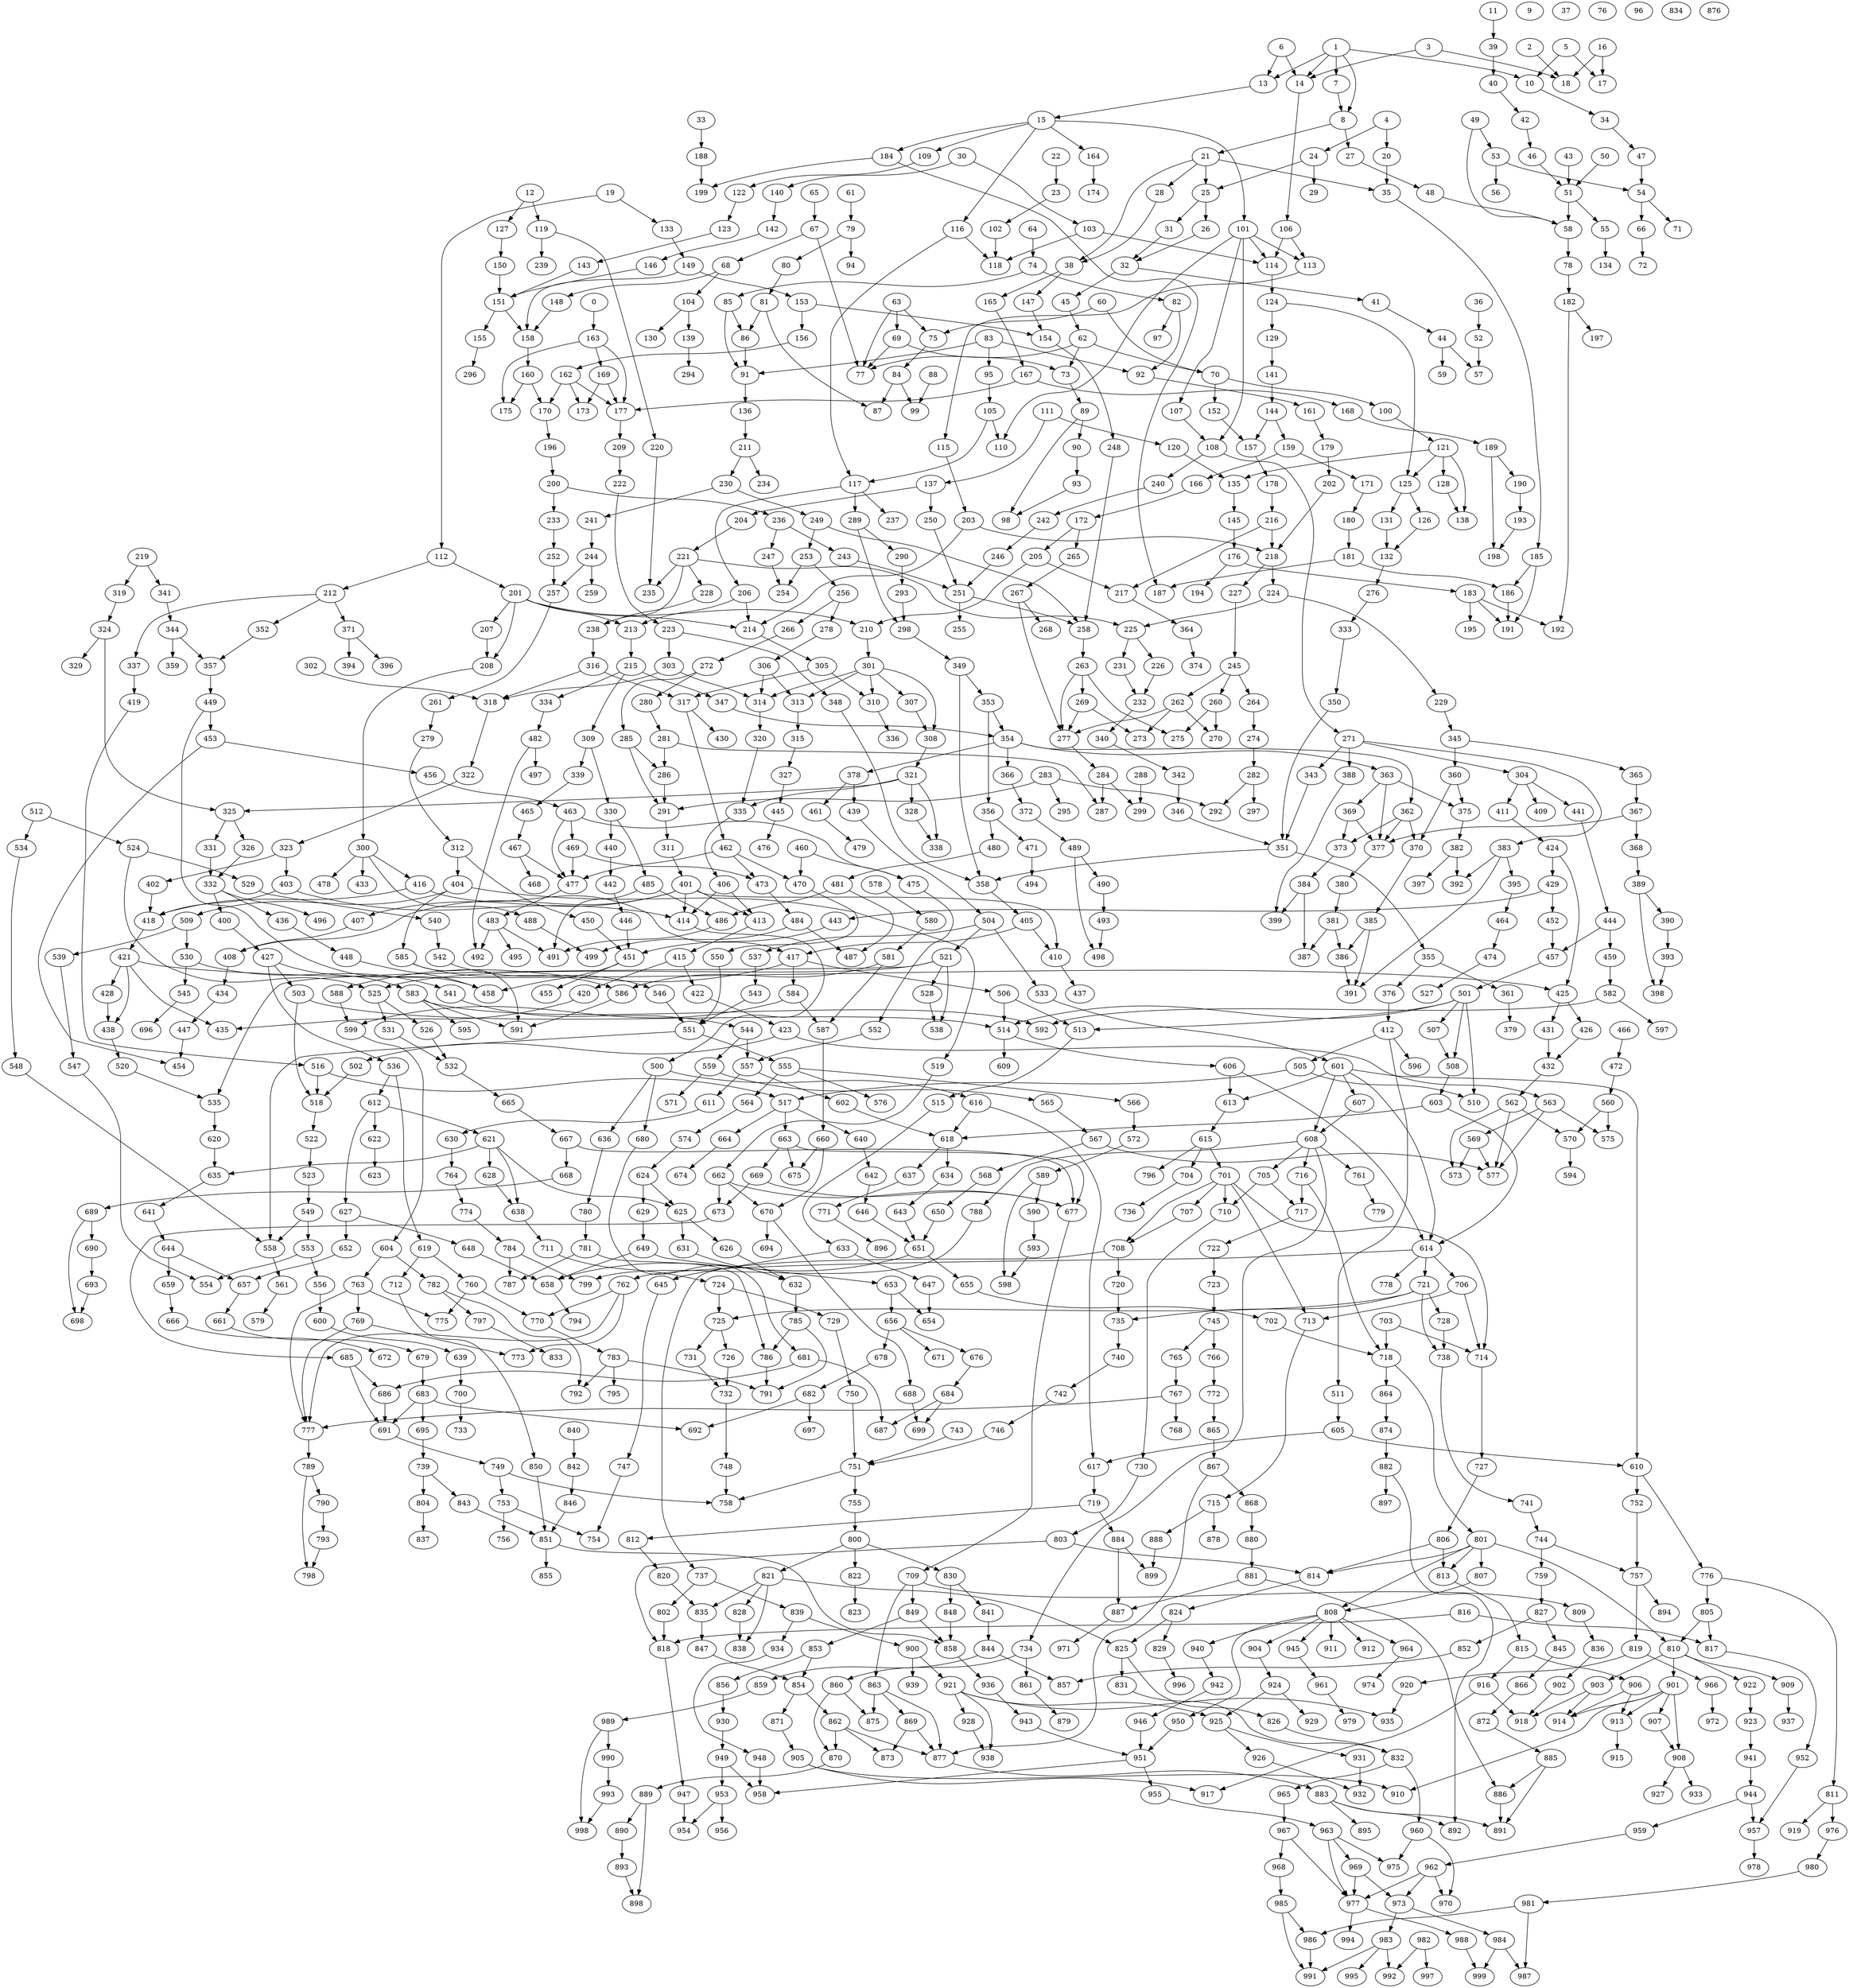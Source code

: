 digraph G {
	0;
	0 -> 163;
	1;
	1 -> 7;
	1 -> 8;
	1 -> 10;
	1 -> 13;
	1 -> 14;
	2;
	2 -> 18;
	3;
	3 -> 14;
	3 -> 18;
	4;
	4 -> 20;
	4 -> 24;
	5;
	5 -> 10;
	5 -> 17;
	6;
	6 -> 14;
	6 -> 13;
	7;
	7 -> 8;
	8;
	8 -> 21;
	8 -> 27;
	9;
	10;
	10 -> 34;
	11;
	11 -> 39;
	12;
	12 -> 119;
	12 -> 127;
	13;
	13 -> 15;
	14;
	14 -> 106;
	15;
	15 -> 101;
	15 -> 109;
	15 -> 116;
	15 -> 164;
	15 -> 184;
	16;
	16 -> 18;
	16 -> 17;
	17;
	18;
	19;
	19 -> 112;
	19 -> 133;
	20;
	20 -> 35;
	21;
	21 -> 35;
	21 -> 25;
	21 -> 28;
	21 -> 38;
	22;
	22 -> 23;
	23;
	23 -> 102;
	24;
	24 -> 25;
	24 -> 29;
	25;
	25 -> 31;
	25 -> 26;
	26;
	26 -> 32;
	27;
	27 -> 48;
	28;
	28 -> 38;
	29;
	30;
	30 -> 103;
	30 -> 140;
	31;
	31 -> 32;
	32;
	32 -> 41;
	32 -> 45;
	33;
	33 -> 188;
	34;
	34 -> 47;
	35;
	35 -> 185;
	36;
	36 -> 52;
	37;
	38;
	38 -> 147;
	38 -> 165;
	39;
	39 -> 40;
	40;
	40 -> 42;
	41;
	41 -> 44;
	42;
	42 -> 46;
	43;
	43 -> 51;
	44;
	44 -> 57;
	44 -> 59;
	45;
	45 -> 62;
	46;
	46 -> 51;
	47;
	47 -> 54;
	48;
	48 -> 58;
	49;
	49 -> 53;
	49 -> 58;
	50;
	50 -> 51;
	51;
	51 -> 55;
	51 -> 58;
	52;
	52 -> 57;
	53;
	53 -> 56;
	53 -> 54;
	54;
	54 -> 66;
	54 -> 71;
	55;
	55 -> 134;
	56;
	57;
	58;
	58 -> 78;
	59;
	60;
	60 -> 70;
	60 -> 75;
	61;
	61 -> 79;
	62;
	62 -> 70;
	62 -> 77;
	62 -> 73;
	63;
	63 -> 75;
	63 -> 69;
	63 -> 77;
	64;
	64 -> 74;
	65;
	65 -> 67;
	66;
	66 -> 72;
	67;
	67 -> 68;
	67 -> 77;
	68;
	68 -> 104;
	68 -> 148;
	69;
	69 -> 77;
	69 -> 73;
	70;
	70 -> 100;
	70 -> 152;
	71;
	72;
	73;
	73 -> 89;
	74;
	74 -> 82;
	74 -> 85;
	75;
	75 -> 84;
	76;
	77;
	78;
	78 -> 182;
	79;
	79 -> 80;
	79 -> 94;
	80;
	80 -> 81;
	81;
	81 -> 86;
	81 -> 87;
	82;
	82 -> 92;
	82 -> 97;
	83;
	83 -> 91;
	83 -> 92;
	83 -> 95;
	84;
	84 -> 99;
	84 -> 87;
	85;
	85 -> 86;
	85 -> 91;
	86;
	86 -> 91;
	87;
	88;
	88 -> 99;
	89;
	89 -> 90;
	89 -> 98;
	90;
	90 -> 93;
	91;
	91 -> 136;
	92;
	92 -> 161;
	93;
	93 -> 98;
	94;
	95;
	95 -> 105;
	96;
	97;
	98;
	99;
	100;
	100 -> 121;
	101;
	101 -> 107;
	101 -> 108;
	101 -> 110;
	101 -> 113;
	101 -> 114;
	102;
	102 -> 118;
	103;
	103 -> 114;
	103 -> 118;
	104;
	104 -> 130;
	104 -> 139;
	105;
	105 -> 110;
	105 -> 117;
	106;
	106 -> 114;
	106 -> 113;
	107;
	107 -> 108;
	108;
	108 -> 240;
	108 -> 271;
	109;
	109 -> 122;
	110;
	111;
	111 -> 120;
	111 -> 137;
	112;
	112 -> 201;
	112 -> 212;
	113;
	113 -> 115;
	114;
	114 -> 124;
	115;
	115 -> 203;
	116;
	116 -> 118;
	116 -> 117;
	117;
	117 -> 206;
	117 -> 237;
	117 -> 289;
	118;
	119;
	119 -> 220;
	119 -> 239;
	120;
	120 -> 135;
	121;
	121 -> 135;
	121 -> 125;
	121 -> 128;
	121 -> 138;
	122;
	122 -> 123;
	123;
	123 -> 143;
	124;
	124 -> 125;
	124 -> 129;
	125;
	125 -> 131;
	125 -> 126;
	126;
	126 -> 132;
	127;
	127 -> 150;
	128;
	128 -> 138;
	129;
	129 -> 141;
	130;
	131;
	131 -> 132;
	132;
	132 -> 276;
	133;
	133 -> 149;
	134;
	135;
	135 -> 145;
	136;
	136 -> 211;
	137;
	137 -> 204;
	137 -> 250;
	138;
	139;
	139 -> 294;
	140;
	140 -> 142;
	141;
	141 -> 144;
	142;
	142 -> 146;
	143;
	143 -> 151;
	144;
	144 -> 157;
	144 -> 159;
	145;
	145 -> 176;
	146;
	146 -> 151;
	147;
	147 -> 154;
	148;
	148 -> 158;
	149;
	149 -> 153;
	149 -> 158;
	150;
	150 -> 151;
	151;
	151 -> 155;
	151 -> 158;
	152;
	152 -> 157;
	153;
	153 -> 156;
	153 -> 154;
	154;
	154 -> 248;
	155;
	155 -> 296;
	156;
	156 -> 162;
	157;
	157 -> 178;
	158;
	158 -> 160;
	159;
	159 -> 166;
	159 -> 171;
	160;
	160 -> 170;
	160 -> 175;
	161;
	161 -> 179;
	162;
	162 -> 170;
	162 -> 177;
	162 -> 173;
	163;
	163 -> 175;
	163 -> 169;
	163 -> 177;
	164;
	164 -> 174;
	165;
	165 -> 167;
	166;
	166 -> 172;
	167;
	167 -> 168;
	167 -> 177;
	168;
	168 -> 189;
	169;
	169 -> 177;
	169 -> 173;
	170;
	170 -> 196;
	171;
	171 -> 180;
	172;
	172 -> 205;
	172 -> 265;
	173;
	174;
	175;
	176;
	176 -> 183;
	176 -> 194;
	177;
	177 -> 209;
	178;
	178 -> 216;
	179;
	179 -> 202;
	180;
	180 -> 181;
	181;
	181 -> 186;
	181 -> 187;
	182;
	182 -> 192;
	182 -> 197;
	183;
	183 -> 191;
	183 -> 192;
	183 -> 195;
	184;
	184 -> 199;
	184 -> 187;
	185;
	185 -> 186;
	185 -> 191;
	186;
	186 -> 191;
	187;
	188;
	188 -> 199;
	189;
	189 -> 190;
	189 -> 198;
	190;
	190 -> 193;
	191;
	192;
	193;
	193 -> 198;
	194;
	195;
	196;
	196 -> 200;
	197;
	198;
	199;
	200;
	200 -> 233;
	200 -> 236;
	201;
	201 -> 207;
	201 -> 208;
	201 -> 210;
	201 -> 213;
	201 -> 214;
	202;
	202 -> 218;
	203;
	203 -> 214;
	203 -> 218;
	204;
	204 -> 221;
	205;
	205 -> 210;
	205 -> 217;
	206;
	206 -> 214;
	206 -> 213;
	207;
	207 -> 208;
	208;
	208 -> 300;
	209;
	209 -> 222;
	210;
	210 -> 301;
	211;
	211 -> 230;
	211 -> 234;
	212;
	212 -> 337;
	212 -> 352;
	212 -> 371;
	213;
	213 -> 215;
	214;
	214 -> 305;
	215;
	215 -> 309;
	215 -> 334;
	215 -> 347;
	216;
	216 -> 218;
	216 -> 217;
	217;
	217 -> 364;
	218;
	218 -> 224;
	218 -> 227;
	219;
	219 -> 319;
	219 -> 341;
	220;
	220 -> 235;
	221;
	221 -> 235;
	221 -> 225;
	221 -> 228;
	221 -> 238;
	222;
	222 -> 223;
	223;
	223 -> 303;
	223 -> 348;
	224;
	224 -> 225;
	224 -> 229;
	225;
	225 -> 231;
	225 -> 226;
	226;
	226 -> 232;
	227;
	227 -> 245;
	228;
	228 -> 238;
	229;
	229 -> 345;
	230;
	230 -> 241;
	230 -> 249;
	231;
	231 -> 232;
	232;
	232 -> 340;
	233;
	233 -> 252;
	234;
	235;
	236;
	236 -> 243;
	236 -> 247;
	237;
	238;
	238 -> 316;
	239;
	240;
	240 -> 242;
	241;
	241 -> 244;
	242;
	242 -> 246;
	243;
	243 -> 251;
	244;
	244 -> 257;
	244 -> 259;
	245;
	245 -> 260;
	245 -> 262;
	245 -> 264;
	246;
	246 -> 251;
	247;
	247 -> 254;
	248;
	248 -> 258;
	249;
	249 -> 253;
	249 -> 258;
	250;
	250 -> 251;
	251;
	251 -> 255;
	251 -> 258;
	252;
	252 -> 257;
	253;
	253 -> 256;
	253 -> 254;
	254;
	255;
	256;
	256 -> 266;
	256 -> 278;
	257;
	257 -> 261;
	258;
	258 -> 263;
	259;
	260;
	260 -> 270;
	260 -> 275;
	261;
	261 -> 279;
	262;
	262 -> 270;
	262 -> 277;
	262 -> 273;
	263;
	263 -> 275;
	263 -> 269;
	263 -> 277;
	264;
	264 -> 274;
	265;
	265 -> 267;
	266;
	266 -> 272;
	267;
	267 -> 268;
	267 -> 277;
	268;
	269;
	269 -> 277;
	269 -> 273;
	270;
	271;
	271 -> 304;
	271 -> 343;
	271 -> 383;
	271 -> 388;
	272;
	272 -> 280;
	272 -> 285;
	273;
	274;
	274 -> 282;
	275;
	276;
	276 -> 333;
	277;
	277 -> 284;
	278;
	278 -> 306;
	279;
	279 -> 312;
	280;
	280 -> 281;
	281;
	281 -> 286;
	281 -> 287;
	282;
	282 -> 292;
	282 -> 297;
	283;
	283 -> 291;
	283 -> 292;
	283 -> 295;
	284;
	284 -> 299;
	284 -> 287;
	285;
	285 -> 286;
	285 -> 291;
	286;
	286 -> 291;
	287;
	288;
	288 -> 299;
	289;
	289 -> 290;
	289 -> 298;
	290;
	290 -> 293;
	291;
	291 -> 311;
	292;
	293;
	293 -> 298;
	294;
	295;
	296;
	297;
	298;
	298 -> 349;
	299;
	300;
	300 -> 416;
	300 -> 433;
	300 -> 478;
	300 -> 488;
	301;
	301 -> 307;
	301 -> 308;
	301 -> 310;
	301 -> 313;
	301 -> 314;
	302;
	302 -> 318;
	303;
	303 -> 314;
	303 -> 318;
	304;
	304 -> 409;
	304 -> 411;
	304 -> 441;
	305;
	305 -> 310;
	305 -> 317;
	306;
	306 -> 314;
	306 -> 313;
	307;
	307 -> 308;
	308;
	308 -> 321;
	309;
	309 -> 330;
	309 -> 339;
	310;
	310 -> 336;
	311;
	311 -> 401;
	312;
	312 -> 404;
	312 -> 450;
	313;
	313 -> 315;
	314;
	314 -> 320;
	315;
	315 -> 327;
	316;
	316 -> 318;
	316 -> 317;
	317;
	317 -> 430;
	317 -> 462;
	318;
	318 -> 322;
	319;
	319 -> 324;
	320;
	320 -> 335;
	321;
	321 -> 335;
	321 -> 325;
	321 -> 328;
	321 -> 338;
	322;
	322 -> 323;
	323;
	323 -> 402;
	323 -> 403;
	324;
	324 -> 325;
	324 -> 329;
	325;
	325 -> 331;
	325 -> 326;
	326;
	326 -> 332;
	327;
	327 -> 445;
	328;
	328 -> 338;
	329;
	330;
	330 -> 440;
	330 -> 485;
	331;
	331 -> 332;
	332;
	332 -> 400;
	332 -> 436;
	332 -> 496;
	333;
	333 -> 350;
	334;
	334 -> 482;
	335;
	335 -> 406;
	336;
	337;
	337 -> 419;
	338;
	339;
	339 -> 465;
	340;
	340 -> 342;
	341;
	341 -> 344;
	342;
	342 -> 346;
	343;
	343 -> 351;
	344;
	344 -> 357;
	344 -> 359;
	345;
	345 -> 360;
	345 -> 365;
	346;
	346 -> 351;
	347;
	347 -> 354;
	348;
	348 -> 358;
	349;
	349 -> 353;
	349 -> 358;
	350;
	350 -> 351;
	351;
	351 -> 355;
	351 -> 358;
	352;
	352 -> 357;
	353;
	353 -> 356;
	353 -> 354;
	354;
	354 -> 362;
	354 -> 363;
	354 -> 366;
	354 -> 378;
	355;
	355 -> 361;
	355 -> 376;
	356;
	356 -> 471;
	356 -> 480;
	357;
	357 -> 449;
	358;
	358 -> 405;
	359;
	360;
	360 -> 370;
	360 -> 375;
	361;
	361 -> 379;
	362;
	362 -> 370;
	362 -> 377;
	362 -> 373;
	363;
	363 -> 375;
	363 -> 369;
	363 -> 377;
	364;
	364 -> 374;
	365;
	365 -> 367;
	366;
	366 -> 372;
	367;
	367 -> 368;
	367 -> 377;
	368;
	368 -> 389;
	369;
	369 -> 377;
	369 -> 373;
	370;
	370 -> 385;
	371;
	371 -> 394;
	371 -> 396;
	372;
	372 -> 489;
	373;
	373 -> 384;
	374;
	375;
	375 -> 382;
	376;
	376 -> 412;
	377;
	377 -> 380;
	378;
	378 -> 439;
	378 -> 461;
	379;
	380;
	380 -> 381;
	381;
	381 -> 386;
	381 -> 387;
	382;
	382 -> 392;
	382 -> 397;
	383;
	383 -> 391;
	383 -> 392;
	383 -> 395;
	384;
	384 -> 399;
	384 -> 387;
	385;
	385 -> 386;
	385 -> 391;
	386;
	386 -> 391;
	387;
	388;
	388 -> 399;
	389;
	389 -> 390;
	389 -> 398;
	390;
	390 -> 393;
	391;
	392;
	393;
	393 -> 398;
	394;
	395;
	395 -> 464;
	396;
	397;
	398;
	399;
	400;
	400 -> 427;
	401;
	401 -> 407;
	401 -> 408;
	401 -> 410;
	401 -> 413;
	401 -> 414;
	402;
	402 -> 418;
	403;
	403 -> 414;
	403 -> 418;
	404;
	404 -> 509;
	404 -> 519;
	404 -> 585;
	405;
	405 -> 410;
	405 -> 417;
	406;
	406 -> 414;
	406 -> 413;
	407;
	407 -> 408;
	408;
	408 -> 434;
	409;
	410;
	410 -> 437;
	411;
	411 -> 424;
	412;
	412 -> 505;
	412 -> 511;
	412 -> 596;
	413;
	413 -> 415;
	414;
	414 -> 500;
	415;
	415 -> 420;
	415 -> 422;
	416;
	416 -> 418;
	416 -> 417;
	417;
	417 -> 506;
	417 -> 584;
	417 -> 588;
	418;
	418 -> 421;
	419;
	419 -> 516;
	420;
	420 -> 435;
	421;
	421 -> 435;
	421 -> 425;
	421 -> 428;
	421 -> 438;
	422;
	422 -> 423;
	423;
	423 -> 502;
	423 -> 563;
	424;
	424 -> 425;
	424 -> 429;
	425;
	425 -> 431;
	425 -> 426;
	426;
	426 -> 432;
	427;
	427 -> 503;
	427 -> 536;
	427 -> 583;
	428;
	428 -> 438;
	429;
	429 -> 443;
	429 -> 452;
	430;
	431;
	431 -> 432;
	432;
	432 -> 562;
	433;
	434;
	434 -> 447;
	435;
	436;
	436 -> 448;
	437;
	438;
	438 -> 520;
	439;
	439 -> 504;
	440;
	440 -> 442;
	441;
	441 -> 444;
	442;
	442 -> 446;
	443;
	443 -> 451;
	444;
	444 -> 457;
	444 -> 459;
	445;
	445 -> 476;
	446;
	446 -> 451;
	447;
	447 -> 454;
	448;
	448 -> 458;
	449;
	449 -> 453;
	449 -> 458;
	450;
	450 -> 451;
	451;
	451 -> 455;
	451 -> 458;
	452;
	452 -> 457;
	453;
	453 -> 456;
	453 -> 454;
	454;
	455;
	456;
	456 -> 463;
	457;
	457 -> 501;
	458;
	459;
	459 -> 582;
	460;
	460 -> 470;
	460 -> 475;
	461;
	461 -> 479;
	462;
	462 -> 470;
	462 -> 477;
	462 -> 473;
	463;
	463 -> 475;
	463 -> 469;
	463 -> 477;
	464;
	464 -> 474;
	465;
	465 -> 467;
	466;
	466 -> 472;
	467;
	467 -> 468;
	467 -> 477;
	468;
	469;
	469 -> 477;
	469 -> 473;
	470;
	470 -> 550;
	471;
	471 -> 494;
	472;
	472 -> 560;
	473;
	473 -> 484;
	474;
	474 -> 527;
	475;
	475 -> 552;
	476;
	477;
	477 -> 483;
	478;
	479;
	480;
	480 -> 481;
	481;
	481 -> 486;
	481 -> 487;
	482;
	482 -> 492;
	482 -> 497;
	483;
	483 -> 491;
	483 -> 492;
	483 -> 495;
	484;
	484 -> 499;
	484 -> 487;
	485;
	485 -> 486;
	485 -> 491;
	486;
	486 -> 491;
	487;
	488;
	488 -> 499;
	489;
	489 -> 490;
	489 -> 498;
	490;
	490 -> 493;
	491;
	492;
	493;
	493 -> 498;
	494;
	495;
	496;
	497;
	498;
	499;
	500;
	500 -> 616;
	500 -> 636;
	500 -> 680;
	501;
	501 -> 507;
	501 -> 508;
	501 -> 510;
	501 -> 513;
	501 -> 514;
	502;
	502 -> 518;
	503;
	503 -> 514;
	503 -> 518;
	504;
	504 -> 521;
	504 -> 533;
	504 -> 537;
	505;
	505 -> 510;
	505 -> 517;
	506;
	506 -> 514;
	506 -> 513;
	507;
	507 -> 508;
	508;
	508 -> 603;
	509;
	509 -> 530;
	509 -> 539;
	510;
	511;
	511 -> 605;
	512;
	512 -> 524;
	512 -> 534;
	513;
	513 -> 515;
	514;
	514 -> 606;
	514 -> 609;
	515;
	515 -> 633;
	516;
	516 -> 518;
	516 -> 517;
	517;
	517 -> 640;
	517 -> 663;
	517 -> 664;
	518;
	518 -> 522;
	519;
	519 -> 662;
	520;
	520 -> 535;
	521;
	521 -> 535;
	521 -> 525;
	521 -> 528;
	521 -> 538;
	522;
	522 -> 523;
	523;
	523 -> 549;
	524;
	524 -> 525;
	524 -> 529;
	525;
	525 -> 531;
	525 -> 526;
	526;
	526 -> 532;
	527;
	528;
	528 -> 538;
	529;
	529 -> 540;
	530;
	530 -> 541;
	530 -> 545;
	531;
	531 -> 532;
	532;
	532 -> 665;
	533;
	533 -> 601;
	534;
	534 -> 548;
	535;
	535 -> 620;
	536;
	536 -> 612;
	536 -> 619;
	537;
	537 -> 543;
	538;
	539;
	539 -> 547;
	540;
	540 -> 542;
	541;
	541 -> 544;
	542;
	542 -> 546;
	543;
	543 -> 551;
	544;
	544 -> 557;
	544 -> 559;
	545;
	545 -> 696;
	546;
	546 -> 551;
	547;
	547 -> 554;
	548;
	548 -> 558;
	549;
	549 -> 553;
	549 -> 558;
	550;
	550 -> 551;
	551;
	551 -> 555;
	551 -> 558;
	552;
	552 -> 557;
	553;
	553 -> 556;
	553 -> 554;
	554;
	555;
	555 -> 564;
	555 -> 566;
	555 -> 576;
	556;
	556 -> 600;
	557;
	557 -> 602;
	557 -> 611;
	558;
	558 -> 561;
	559;
	559 -> 565;
	559 -> 571;
	560;
	560 -> 570;
	560 -> 575;
	561;
	561 -> 579;
	562;
	562 -> 570;
	562 -> 577;
	562 -> 573;
	563;
	563 -> 575;
	563 -> 569;
	563 -> 577;
	564;
	564 -> 574;
	565;
	565 -> 567;
	566;
	566 -> 572;
	567;
	567 -> 568;
	567 -> 577;
	568;
	568 -> 650;
	569;
	569 -> 577;
	569 -> 573;
	570;
	570 -> 594;
	571;
	572;
	572 -> 589;
	573;
	574;
	574 -> 624;
	575;
	576;
	577;
	578;
	578 -> 580;
	579;
	580;
	580 -> 581;
	581;
	581 -> 586;
	581 -> 587;
	582;
	582 -> 592;
	582 -> 597;
	583;
	583 -> 591;
	583 -> 592;
	583 -> 595;
	584;
	584 -> 599;
	584 -> 587;
	585;
	585 -> 586;
	585 -> 591;
	586;
	586 -> 591;
	587;
	587 -> 660;
	588;
	588 -> 599;
	589;
	589 -> 590;
	589 -> 598;
	590;
	590 -> 593;
	591;
	592;
	593;
	593 -> 598;
	594;
	595;
	596;
	597;
	598;
	599;
	599 -> 604;
	600;
	600 -> 639;
	601;
	601 -> 607;
	601 -> 608;
	601 -> 610;
	601 -> 613;
	601 -> 614;
	602;
	602 -> 618;
	603;
	603 -> 614;
	603 -> 618;
	604;
	604 -> 763;
	604 -> 782;
	605;
	605 -> 610;
	605 -> 617;
	606;
	606 -> 614;
	606 -> 613;
	607;
	607 -> 608;
	608;
	608 -> 705;
	608 -> 716;
	608 -> 734;
	608 -> 761;
	608 -> 788;
	609;
	610;
	610 -> 752;
	610 -> 776;
	611;
	611 -> 630;
	612;
	612 -> 621;
	612 -> 622;
	612 -> 627;
	613;
	613 -> 615;
	614;
	614 -> 706;
	614 -> 721;
	614 -> 762;
	614 -> 778;
	615;
	615 -> 701;
	615 -> 704;
	615 -> 796;
	616;
	616 -> 618;
	616 -> 617;
	617;
	617 -> 719;
	618;
	618 -> 634;
	618 -> 637;
	619;
	619 -> 712;
	619 -> 760;
	620;
	620 -> 635;
	621;
	621 -> 635;
	621 -> 625;
	621 -> 628;
	621 -> 638;
	622;
	622 -> 623;
	623;
	624;
	624 -> 625;
	624 -> 629;
	625;
	625 -> 631;
	625 -> 626;
	626;
	626 -> 632;
	627;
	627 -> 648;
	627 -> 652;
	628;
	628 -> 638;
	629;
	629 -> 649;
	630;
	630 -> 764;
	631;
	631 -> 632;
	632;
	632 -> 785;
	633;
	633 -> 645;
	633 -> 647;
	634;
	634 -> 643;
	635;
	635 -> 641;
	636;
	636 -> 780;
	637;
	637 -> 771;
	638;
	638 -> 711;
	639;
	639 -> 700;
	640;
	640 -> 642;
	641;
	641 -> 644;
	642;
	642 -> 646;
	643;
	643 -> 651;
	644;
	644 -> 657;
	644 -> 659;
	645;
	645 -> 747;
	646;
	646 -> 651;
	647;
	647 -> 654;
	648;
	648 -> 658;
	649;
	649 -> 653;
	649 -> 658;
	650;
	650 -> 651;
	651;
	651 -> 655;
	651 -> 658;
	652;
	652 -> 657;
	653;
	653 -> 656;
	653 -> 654;
	654;
	655;
	655 -> 702;
	656;
	656 -> 671;
	656 -> 676;
	656 -> 678;
	657;
	657 -> 661;
	658;
	658 -> 794;
	659;
	659 -> 666;
	660;
	660 -> 670;
	660 -> 675;
	661;
	661 -> 679;
	662;
	662 -> 670;
	662 -> 677;
	662 -> 673;
	663;
	663 -> 675;
	663 -> 669;
	663 -> 677;
	664;
	664 -> 674;
	665;
	665 -> 667;
	666;
	666 -> 672;
	667;
	667 -> 668;
	667 -> 677;
	668;
	668 -> 689;
	669;
	669 -> 677;
	669 -> 673;
	670;
	670 -> 688;
	670 -> 694;
	671;
	672;
	673;
	673 -> 685;
	674;
	675;
	676;
	676 -> 684;
	677;
	677 -> 709;
	678;
	678 -> 682;
	679;
	679 -> 683;
	680;
	680 -> 681;
	681;
	681 -> 686;
	681 -> 687;
	682;
	682 -> 692;
	682 -> 697;
	683;
	683 -> 691;
	683 -> 692;
	683 -> 695;
	684;
	684 -> 699;
	684 -> 687;
	685;
	685 -> 686;
	685 -> 691;
	686;
	686 -> 691;
	687;
	688;
	688 -> 699;
	689;
	689 -> 690;
	689 -> 698;
	690;
	690 -> 693;
	691;
	691 -> 749;
	692;
	693;
	693 -> 698;
	694;
	695;
	695 -> 739;
	696;
	697;
	698;
	699;
	700;
	700 -> 733;
	701;
	701 -> 707;
	701 -> 708;
	701 -> 710;
	701 -> 713;
	701 -> 714;
	702;
	702 -> 718;
	703;
	703 -> 714;
	703 -> 718;
	704;
	704 -> 736;
	705;
	705 -> 710;
	705 -> 717;
	706;
	706 -> 714;
	706 -> 713;
	707;
	707 -> 708;
	708;
	708 -> 720;
	708 -> 737;
	709;
	709 -> 809;
	709 -> 849;
	709 -> 863;
	710;
	710 -> 730;
	711;
	711 -> 724;
	712;
	712 -> 850;
	713;
	713 -> 715;
	714;
	714 -> 727;
	715;
	715 -> 878;
	715 -> 888;
	716;
	716 -> 718;
	716 -> 717;
	717;
	717 -> 722;
	718;
	718 -> 801;
	718 -> 864;
	719;
	719 -> 812;
	719 -> 884;
	720;
	720 -> 735;
	721;
	721 -> 735;
	721 -> 725;
	721 -> 728;
	721 -> 738;
	722;
	722 -> 723;
	723;
	723 -> 745;
	724;
	724 -> 725;
	724 -> 729;
	725;
	725 -> 731;
	725 -> 726;
	726;
	726 -> 732;
	727;
	727 -> 806;
	728;
	728 -> 738;
	729;
	729 -> 750;
	730;
	730 -> 803;
	731;
	731 -> 732;
	732;
	732 -> 748;
	733;
	734;
	734 -> 860;
	734 -> 861;
	735;
	735 -> 740;
	736;
	737;
	737 -> 802;
	737 -> 839;
	738;
	738 -> 741;
	739;
	739 -> 804;
	739 -> 843;
	740;
	740 -> 742;
	741;
	741 -> 744;
	742;
	742 -> 746;
	743;
	743 -> 751;
	744;
	744 -> 757;
	744 -> 759;
	745;
	745 -> 765;
	745 -> 766;
	746;
	746 -> 751;
	747;
	747 -> 754;
	748;
	748 -> 758;
	749;
	749 -> 753;
	749 -> 758;
	750;
	750 -> 751;
	751;
	751 -> 755;
	751 -> 758;
	752;
	752 -> 757;
	753;
	753 -> 756;
	753 -> 754;
	754;
	755;
	755 -> 800;
	756;
	757;
	757 -> 819;
	757 -> 894;
	758;
	759;
	759 -> 827;
	760;
	760 -> 770;
	760 -> 775;
	761;
	761 -> 779;
	762;
	762 -> 770;
	762 -> 777;
	762 -> 773;
	763;
	763 -> 775;
	763 -> 769;
	763 -> 777;
	764;
	764 -> 774;
	765;
	765 -> 767;
	766;
	766 -> 772;
	767;
	767 -> 768;
	767 -> 777;
	768;
	769;
	769 -> 777;
	769 -> 773;
	770;
	770 -> 783;
	771;
	771 -> 896;
	772;
	772 -> 865;
	773;
	774;
	774 -> 784;
	775;
	776;
	776 -> 805;
	776 -> 811;
	777;
	777 -> 789;
	778;
	779;
	780;
	780 -> 781;
	781;
	781 -> 786;
	781 -> 787;
	782;
	782 -> 792;
	782 -> 797;
	783;
	783 -> 791;
	783 -> 792;
	783 -> 795;
	784;
	784 -> 799;
	784 -> 787;
	785;
	785 -> 786;
	785 -> 791;
	786;
	786 -> 791;
	787;
	788;
	788 -> 799;
	789;
	789 -> 790;
	789 -> 798;
	790;
	790 -> 793;
	791;
	792;
	793;
	793 -> 798;
	794;
	795;
	796;
	797;
	797 -> 833;
	798;
	799;
	800;
	800 -> 821;
	800 -> 822;
	800 -> 830;
	801;
	801 -> 807;
	801 -> 808;
	801 -> 810;
	801 -> 813;
	801 -> 814;
	802;
	802 -> 818;
	803;
	803 -> 814;
	803 -> 818;
	804;
	804 -> 837;
	805;
	805 -> 810;
	805 -> 817;
	806;
	806 -> 814;
	806 -> 813;
	807;
	807 -> 808;
	808;
	808 -> 904;
	808 -> 911;
	808 -> 912;
	808 -> 940;
	808 -> 945;
	808 -> 950;
	808 -> 964;
	809;
	809 -> 836;
	810;
	810 -> 901;
	810 -> 903;
	810 -> 909;
	810 -> 922;
	811;
	811 -> 919;
	811 -> 976;
	812;
	812 -> 820;
	813;
	813 -> 815;
	814;
	814 -> 824;
	815;
	815 -> 906;
	815 -> 916;
	816;
	816 -> 818;
	816 -> 817;
	817;
	817 -> 952;
	818;
	818 -> 947;
	819;
	819 -> 920;
	819 -> 966;
	820;
	820 -> 835;
	821;
	821 -> 835;
	821 -> 825;
	821 -> 828;
	821 -> 838;
	822;
	822 -> 823;
	823;
	824;
	824 -> 825;
	824 -> 829;
	825;
	825 -> 831;
	825 -> 826;
	826;
	826 -> 832;
	827;
	827 -> 845;
	827 -> 852;
	828;
	828 -> 838;
	829;
	829 -> 996;
	830;
	830 -> 841;
	830 -> 848;
	831;
	831 -> 832;
	832;
	832 -> 960;
	832 -> 965;
	833;
	834;
	835;
	835 -> 847;
	836;
	836 -> 902;
	837;
	838;
	839;
	839 -> 900;
	839 -> 934;
	840;
	840 -> 842;
	841;
	841 -> 844;
	842;
	842 -> 846;
	843;
	843 -> 851;
	844;
	844 -> 857;
	844 -> 859;
	845;
	845 -> 866;
	846;
	846 -> 851;
	847;
	847 -> 854;
	848;
	848 -> 858;
	849;
	849 -> 853;
	849 -> 858;
	850;
	850 -> 851;
	851;
	851 -> 855;
	851 -> 858;
	852;
	852 -> 857;
	853;
	853 -> 856;
	853 -> 854;
	854;
	854 -> 862;
	854 -> 871;
	855;
	856;
	856 -> 930;
	857;
	858;
	858 -> 936;
	859;
	859 -> 989;
	860;
	860 -> 870;
	860 -> 875;
	861;
	861 -> 879;
	862;
	862 -> 870;
	862 -> 877;
	862 -> 873;
	863;
	863 -> 875;
	863 -> 869;
	863 -> 877;
	864;
	864 -> 874;
	865;
	865 -> 867;
	866;
	866 -> 872;
	867;
	867 -> 868;
	867 -> 877;
	868;
	868 -> 880;
	869;
	869 -> 877;
	869 -> 873;
	870;
	870 -> 889;
	871;
	871 -> 905;
	872;
	872 -> 885;
	873;
	874;
	874 -> 882;
	875;
	876;
	877;
	877 -> 883;
	878;
	879;
	880;
	880 -> 881;
	881;
	881 -> 886;
	881 -> 887;
	882;
	882 -> 892;
	882 -> 897;
	883;
	883 -> 891;
	883 -> 892;
	883 -> 895;
	884;
	884 -> 899;
	884 -> 887;
	885;
	885 -> 886;
	885 -> 891;
	886;
	886 -> 891;
	887;
	887 -> 971;
	888;
	888 -> 899;
	889;
	889 -> 890;
	889 -> 898;
	890;
	890 -> 893;
	891;
	892;
	893;
	893 -> 898;
	894;
	895;
	896;
	897;
	898;
	899;
	900;
	900 -> 921;
	900 -> 939;
	901;
	901 -> 907;
	901 -> 908;
	901 -> 910;
	901 -> 913;
	901 -> 914;
	902;
	902 -> 918;
	903;
	903 -> 914;
	903 -> 918;
	904;
	904 -> 924;
	905;
	905 -> 910;
	905 -> 917;
	906;
	906 -> 914;
	906 -> 913;
	907;
	907 -> 908;
	908;
	908 -> 927;
	908 -> 933;
	909;
	909 -> 937;
	910;
	911;
	912;
	913;
	913 -> 915;
	914;
	915;
	916;
	916 -> 918;
	916 -> 917;
	917;
	918;
	919;
	920;
	920 -> 935;
	921;
	921 -> 935;
	921 -> 925;
	921 -> 928;
	921 -> 938;
	922;
	922 -> 923;
	923;
	923 -> 941;
	924;
	924 -> 925;
	924 -> 929;
	925;
	925 -> 931;
	925 -> 926;
	926;
	926 -> 932;
	927;
	928;
	928 -> 938;
	929;
	930;
	930 -> 949;
	931;
	931 -> 932;
	932;
	933;
	934;
	934 -> 948;
	935;
	936;
	936 -> 943;
	937;
	938;
	939;
	940;
	940 -> 942;
	941;
	941 -> 944;
	942;
	942 -> 946;
	943;
	943 -> 951;
	944;
	944 -> 957;
	944 -> 959;
	945;
	945 -> 961;
	946;
	946 -> 951;
	947;
	947 -> 954;
	948;
	948 -> 958;
	949;
	949 -> 953;
	949 -> 958;
	950;
	950 -> 951;
	951;
	951 -> 955;
	951 -> 958;
	952;
	952 -> 957;
	953;
	953 -> 956;
	953 -> 954;
	954;
	955;
	955 -> 963;
	956;
	957;
	957 -> 978;
	958;
	959;
	959 -> 962;
	960;
	960 -> 970;
	960 -> 975;
	961;
	961 -> 979;
	962;
	962 -> 970;
	962 -> 977;
	962 -> 973;
	963;
	963 -> 975;
	963 -> 969;
	963 -> 977;
	964;
	964 -> 974;
	965;
	965 -> 967;
	966;
	966 -> 972;
	967;
	967 -> 968;
	967 -> 977;
	968;
	968 -> 985;
	969;
	969 -> 977;
	969 -> 973;
	970;
	971;
	972;
	973;
	973 -> 983;
	973 -> 984;
	974;
	975;
	976;
	976 -> 980;
	977;
	977 -> 988;
	977 -> 994;
	978;
	979;
	980;
	980 -> 981;
	981;
	981 -> 986;
	981 -> 987;
	982;
	982 -> 992;
	982 -> 997;
	983;
	983 -> 991;
	983 -> 992;
	983 -> 995;
	984;
	984 -> 999;
	984 -> 987;
	985;
	985 -> 986;
	985 -> 991;
	986;
	986 -> 991;
	987;
	988;
	988 -> 999;
	989;
	989 -> 990;
	989 -> 998;
	990;
	990 -> 993;
	991;
	992;
	993;
	993 -> 998;
	994;
	995;
	996;
	997;
	998;
	999;
}
